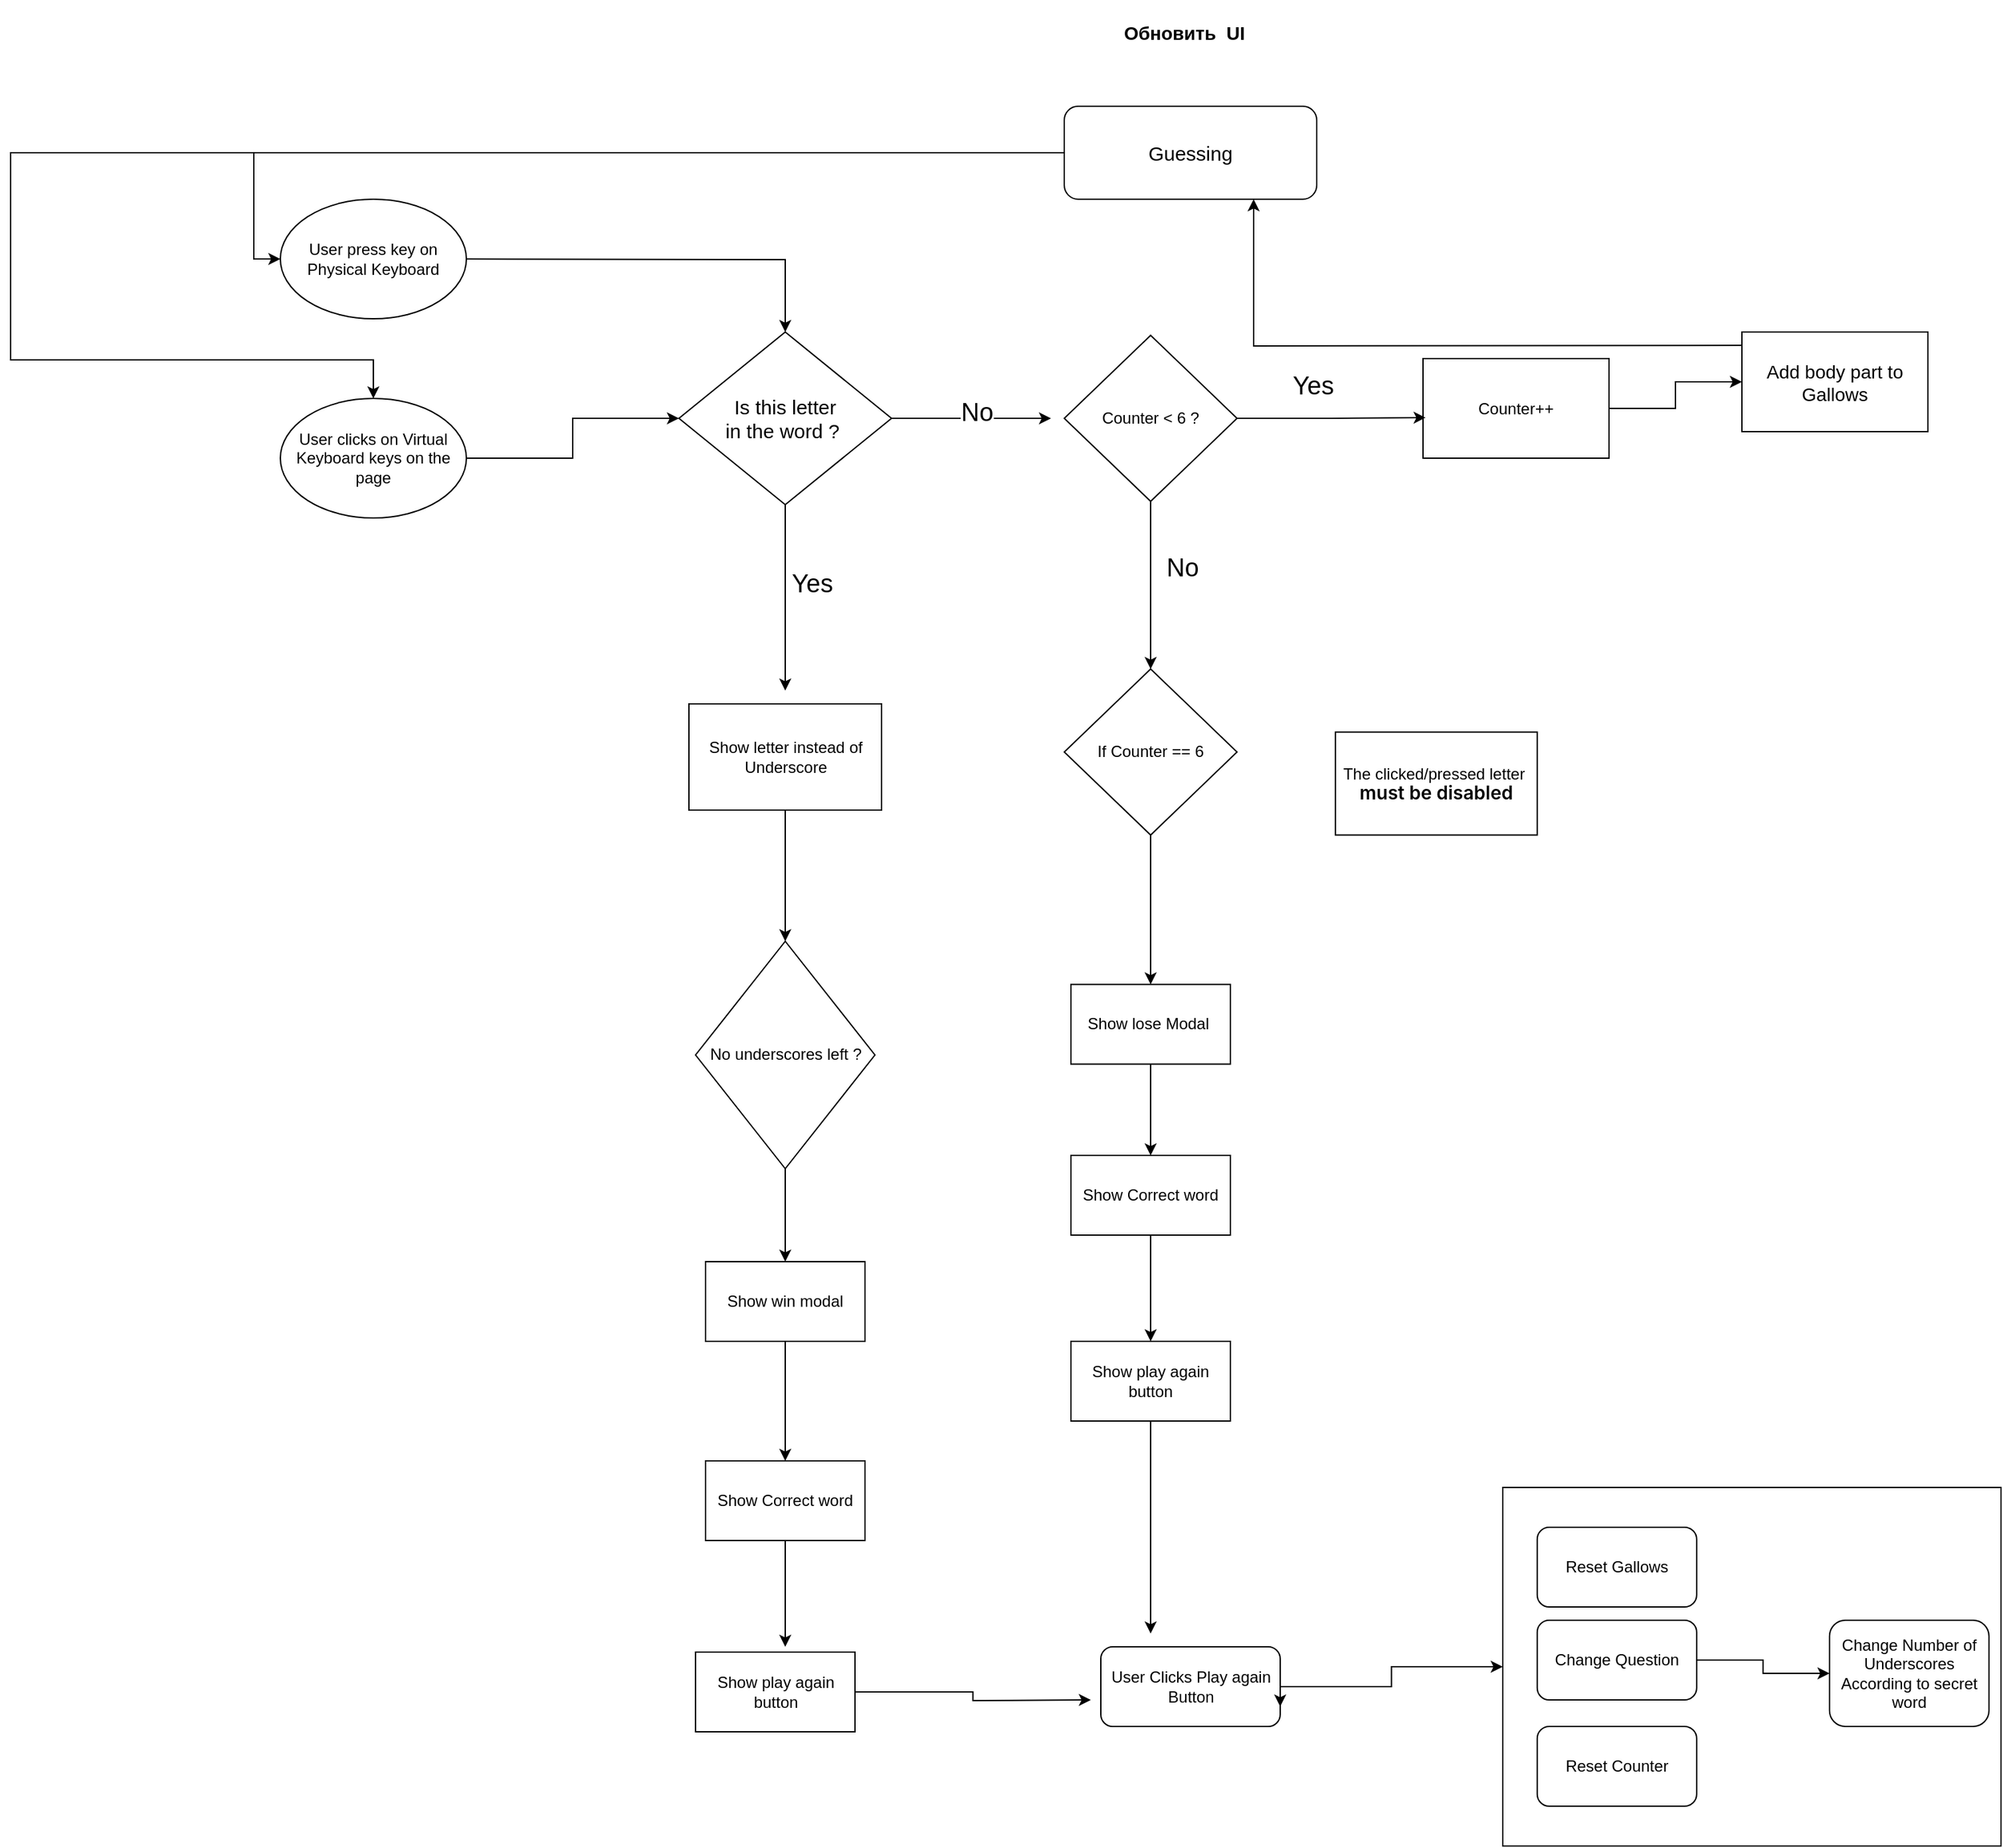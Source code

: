 <mxfile version="22.1.18" type="device">
  <diagram id="C5RBs43oDa-KdzZeNtuy" name="Page-1">
    <mxGraphModel dx="2514" dy="908" grid="1" gridSize="10" guides="1" tooltips="1" connect="1" arrows="1" fold="1" page="1" pageScale="1" pageWidth="827" pageHeight="1169" math="0" shadow="0">
      <root>
        <mxCell id="WIyWlLk6GJQsqaUBKTNV-0" />
        <mxCell id="WIyWlLk6GJQsqaUBKTNV-1" parent="WIyWlLk6GJQsqaUBKTNV-0" />
        <mxCell id="Jw7gK9yT97R9R9Le-K8j-90" value="" style="edgeStyle=orthogonalEdgeStyle;rounded=0;orthogonalLoop=1;jettySize=auto;html=1;" edge="1" parent="WIyWlLk6GJQsqaUBKTNV-1" source="Jw7gK9yT97R9R9Le-K8j-0" target="Jw7gK9yT97R9R9Le-K8j-5">
          <mxGeometry relative="1" as="geometry">
            <mxPoint x="667.5" y="1730.0" as="targetPoint" />
          </mxGeometry>
        </mxCell>
        <mxCell id="Jw7gK9yT97R9R9Le-K8j-0" value="User Clicks Play again Button" style="rounded=1;whiteSpace=wrap;html=1;" vertex="1" parent="WIyWlLk6GJQsqaUBKTNV-1">
          <mxGeometry x="467.5" y="1690" width="135" height="60" as="geometry" />
        </mxCell>
        <mxCell id="Jw7gK9yT97R9R9Le-K8j-5" value="" style="rounded=0;whiteSpace=wrap;html=1;" vertex="1" parent="WIyWlLk6GJQsqaUBKTNV-1">
          <mxGeometry x="770" y="1570" width="375" height="270" as="geometry" />
        </mxCell>
        <mxCell id="Jw7gK9yT97R9R9Le-K8j-8" value="Reset Gallows" style="rounded=1;whiteSpace=wrap;html=1;" vertex="1" parent="WIyWlLk6GJQsqaUBKTNV-1">
          <mxGeometry x="795.94" y="1600" width="120" height="60" as="geometry" />
        </mxCell>
        <mxCell id="Jw7gK9yT97R9R9Le-K8j-9" value="&lt;h1 style=&quot;border-color: var(--border-color); line-height: 50%;&quot;&gt;&lt;font style=&quot;border-color: var(--border-color); font-size: 14px;&quot;&gt;Обновить&amp;nbsp; UI&lt;br&gt;&lt;/font&gt;&lt;/h1&gt;" style="text;html=1;strokeColor=none;fillColor=none;spacing=5;spacingTop=-20;whiteSpace=wrap;overflow=hidden;rounded=0;" vertex="1" parent="WIyWlLk6GJQsqaUBKTNV-1">
          <mxGeometry x="480" y="460" width="100" height="30" as="geometry" />
        </mxCell>
        <mxCell id="Jw7gK9yT97R9R9Le-K8j-14" value="" style="edgeStyle=orthogonalEdgeStyle;rounded=0;orthogonalLoop=1;jettySize=auto;html=1;" edge="1" parent="WIyWlLk6GJQsqaUBKTNV-1" source="Jw7gK9yT97R9R9Le-K8j-10" target="Jw7gK9yT97R9R9Le-K8j-12">
          <mxGeometry relative="1" as="geometry" />
        </mxCell>
        <mxCell id="Jw7gK9yT97R9R9Le-K8j-10" value="Change Question" style="rounded=1;whiteSpace=wrap;html=1;" vertex="1" parent="WIyWlLk6GJQsqaUBKTNV-1">
          <mxGeometry x="795.94" y="1670" width="120" height="60" as="geometry" />
        </mxCell>
        <mxCell id="Jw7gK9yT97R9R9Le-K8j-11" value="Reset Counter" style="rounded=1;whiteSpace=wrap;html=1;" vertex="1" parent="WIyWlLk6GJQsqaUBKTNV-1">
          <mxGeometry x="795.94" y="1750" width="120" height="60" as="geometry" />
        </mxCell>
        <mxCell id="Jw7gK9yT97R9R9Le-K8j-12" value="Change Number of Underscores According to secret word" style="rounded=1;whiteSpace=wrap;html=1;" vertex="1" parent="WIyWlLk6GJQsqaUBKTNV-1">
          <mxGeometry x="1015.94" y="1670" width="120" height="80" as="geometry" />
        </mxCell>
        <mxCell id="Jw7gK9yT97R9R9Le-K8j-17" value="User press key on Physical Keyboard" style="ellipse;whiteSpace=wrap;html=1;" vertex="1" parent="WIyWlLk6GJQsqaUBKTNV-1">
          <mxGeometry x="-150" y="600" width="140" height="90" as="geometry" />
        </mxCell>
        <mxCell id="Jw7gK9yT97R9R9Le-K8j-20" value="" style="edgeStyle=orthogonalEdgeStyle;rounded=0;orthogonalLoop=1;jettySize=auto;html=1;" edge="1" parent="WIyWlLk6GJQsqaUBKTNV-1" source="Jw7gK9yT97R9R9Le-K8j-18" target="Jw7gK9yT97R9R9Le-K8j-19">
          <mxGeometry relative="1" as="geometry" />
        </mxCell>
        <mxCell id="Jw7gK9yT97R9R9Le-K8j-18" value="User clicks on Virtual Keyboard keys on the page" style="ellipse;whiteSpace=wrap;html=1;" vertex="1" parent="WIyWlLk6GJQsqaUBKTNV-1">
          <mxGeometry x="-150" y="750" width="140" height="90" as="geometry" />
        </mxCell>
        <mxCell id="Jw7gK9yT97R9R9Le-K8j-25" value="" style="edgeStyle=orthogonalEdgeStyle;rounded=0;orthogonalLoop=1;jettySize=auto;html=1;" edge="1" parent="WIyWlLk6GJQsqaUBKTNV-1" source="Jw7gK9yT97R9R9Le-K8j-19">
          <mxGeometry relative="1" as="geometry">
            <mxPoint x="430" y="765" as="targetPoint" />
          </mxGeometry>
        </mxCell>
        <mxCell id="Jw7gK9yT97R9R9Le-K8j-26" value="Yes" style="edgeLabel;html=1;align=center;verticalAlign=middle;resizable=0;points=[];arcSize=12;fontSize=19;" vertex="1" connectable="0" parent="Jw7gK9yT97R9R9Le-K8j-25">
          <mxGeometry x="-0.31" y="-1" relative="1" as="geometry">
            <mxPoint x="-102" y="124" as="offset" />
          </mxGeometry>
        </mxCell>
        <mxCell id="Jw7gK9yT97R9R9Le-K8j-30" value="" style="edgeStyle=orthogonalEdgeStyle;rounded=0;orthogonalLoop=1;jettySize=auto;html=1;" edge="1" parent="WIyWlLk6GJQsqaUBKTNV-1" source="Jw7gK9yT97R9R9Le-K8j-19">
          <mxGeometry relative="1" as="geometry">
            <mxPoint x="230" y="970" as="targetPoint" />
          </mxGeometry>
        </mxCell>
        <mxCell id="Jw7gK9yT97R9R9Le-K8j-19" value="&lt;font style=&quot;font-size: 15px;&quot;&gt;Is this letter &lt;br&gt;in the word ?&amp;nbsp;&lt;/font&gt;" style="rhombus;whiteSpace=wrap;html=1;" vertex="1" parent="WIyWlLk6GJQsqaUBKTNV-1">
          <mxGeometry x="150" y="700" width="160" height="130" as="geometry" />
        </mxCell>
        <mxCell id="Jw7gK9yT97R9R9Le-K8j-21" value="" style="edgeStyle=orthogonalEdgeStyle;rounded=0;orthogonalLoop=1;jettySize=auto;html=1;" edge="1" parent="WIyWlLk6GJQsqaUBKTNV-1" target="Jw7gK9yT97R9R9Le-K8j-19">
          <mxGeometry relative="1" as="geometry">
            <mxPoint x="-10.5" y="645" as="sourcePoint" />
            <mxPoint x="119.5" y="580" as="targetPoint" />
          </mxGeometry>
        </mxCell>
        <mxCell id="Jw7gK9yT97R9R9Le-K8j-31" value="No" style="edgeLabel;html=1;align=center;verticalAlign=middle;resizable=0;points=[];arcSize=12;fontSize=19;" vertex="1" connectable="0" parent="WIyWlLk6GJQsqaUBKTNV-1">
          <mxGeometry x="366.667" y="760" as="geometry">
            <mxPoint x="7" y="1" as="offset" />
          </mxGeometry>
        </mxCell>
        <mxCell id="Jw7gK9yT97R9R9Le-K8j-73" value="" style="edgeStyle=orthogonalEdgeStyle;rounded=0;orthogonalLoop=1;jettySize=auto;html=1;" edge="1" parent="WIyWlLk6GJQsqaUBKTNV-1" source="Jw7gK9yT97R9R9Le-K8j-33" target="Jw7gK9yT97R9R9Le-K8j-72">
          <mxGeometry relative="1" as="geometry" />
        </mxCell>
        <mxCell id="Jw7gK9yT97R9R9Le-K8j-33" value="Show letter instead of Underscore" style="whiteSpace=wrap;html=1;" vertex="1" parent="WIyWlLk6GJQsqaUBKTNV-1">
          <mxGeometry x="157.5" y="980" width="145" height="80" as="geometry" />
        </mxCell>
        <mxCell id="Jw7gK9yT97R9R9Le-K8j-40" value="&lt;p style=&quot;line-height: 120%;&quot;&gt;The clicked/pressed letter&amp;nbsp;&lt;br&gt;&lt;span style=&quot;box-sizing: border-box; font-weight: var(--base-text-weight-semibold, 600); font-family: -apple-system, BlinkMacSystemFont, &amp;quot;Segoe UI&amp;quot;, &amp;quot;Noto Sans&amp;quot;, Helvetica, Arial, sans-serif, &amp;quot;Apple Color Emoji&amp;quot;, &amp;quot;Segoe UI Emoji&amp;quot;; text-align: left; background-color: rgb(255, 255, 255);&quot;&gt;&lt;font style=&quot;font-size: 14px;&quot;&gt;must be disabled&lt;/font&gt;&lt;/span&gt;&lt;/p&gt;" style="whiteSpace=wrap;html=1;" vertex="1" parent="WIyWlLk6GJQsqaUBKTNV-1">
          <mxGeometry x="644.07" y="1001.25" width="151.87" height="77.5" as="geometry" />
        </mxCell>
        <mxCell id="Jw7gK9yT97R9R9Le-K8j-58" value="" style="edgeStyle=orthogonalEdgeStyle;rounded=0;orthogonalLoop=1;jettySize=auto;html=1;" edge="1" parent="WIyWlLk6GJQsqaUBKTNV-1" source="Jw7gK9yT97R9R9Le-K8j-46" target="Jw7gK9yT97R9R9Le-K8j-57">
          <mxGeometry relative="1" as="geometry" />
        </mxCell>
        <mxCell id="Jw7gK9yT97R9R9Le-K8j-46" value="Counter++" style="whiteSpace=wrap;html=1;" vertex="1" parent="WIyWlLk6GJQsqaUBKTNV-1">
          <mxGeometry x="710" y="720" width="140" height="75" as="geometry" />
        </mxCell>
        <mxCell id="Jw7gK9yT97R9R9Le-K8j-51" value="" style="edgeStyle=orthogonalEdgeStyle;rounded=0;orthogonalLoop=1;jettySize=auto;html=1;entryX=0.014;entryY=0.593;entryDx=0;entryDy=0;entryPerimeter=0;" edge="1" parent="WIyWlLk6GJQsqaUBKTNV-1" source="Jw7gK9yT97R9R9Le-K8j-48" target="Jw7gK9yT97R9R9Le-K8j-46">
          <mxGeometry relative="1" as="geometry">
            <mxPoint x="870" y="765" as="targetPoint" />
          </mxGeometry>
        </mxCell>
        <mxCell id="Jw7gK9yT97R9R9Le-K8j-60" value="" style="edgeStyle=orthogonalEdgeStyle;rounded=0;orthogonalLoop=1;jettySize=auto;html=1;" edge="1" parent="WIyWlLk6GJQsqaUBKTNV-1" source="Jw7gK9yT97R9R9Le-K8j-48" target="Jw7gK9yT97R9R9Le-K8j-59">
          <mxGeometry relative="1" as="geometry" />
        </mxCell>
        <mxCell id="Jw7gK9yT97R9R9Le-K8j-48" value="Counter &amp;lt; 6 ?" style="rhombus;whiteSpace=wrap;html=1;" vertex="1" parent="WIyWlLk6GJQsqaUBKTNV-1">
          <mxGeometry x="440" y="702.5" width="130" height="125" as="geometry" />
        </mxCell>
        <mxCell id="Jw7gK9yT97R9R9Le-K8j-52" value="&lt;span style=&quot;color: rgb(0, 0, 0); font-family: Helvetica; font-size: 19px; font-style: normal; font-variant-ligatures: normal; font-variant-caps: normal; font-weight: 400; letter-spacing: normal; orphans: 2; text-align: center; text-indent: 0px; text-transform: none; widows: 2; word-spacing: 0px; -webkit-text-stroke-width: 0px; background-color: rgb(255, 255, 255); text-decoration-thickness: initial; text-decoration-style: initial; text-decoration-color: initial; float: none; display: inline !important;&quot;&gt;Yes&lt;/span&gt;" style="text;whiteSpace=wrap;html=1;" vertex="1" parent="WIyWlLk6GJQsqaUBKTNV-1">
          <mxGeometry x="610" y="722.5" width="30" height="30" as="geometry" />
        </mxCell>
        <mxCell id="Jw7gK9yT97R9R9Le-K8j-56" value="" style="edgeStyle=orthogonalEdgeStyle;rounded=0;orthogonalLoop=1;jettySize=auto;html=1;entryX=0;entryY=0.5;entryDx=0;entryDy=0;" edge="1" parent="WIyWlLk6GJQsqaUBKTNV-1" source="Jw7gK9yT97R9R9Le-K8j-53" target="Jw7gK9yT97R9R9Le-K8j-17">
          <mxGeometry relative="1" as="geometry">
            <mxPoint x="-420" y="600" as="targetPoint" />
          </mxGeometry>
        </mxCell>
        <mxCell id="Jw7gK9yT97R9R9Le-K8j-53" value="&lt;font style=&quot;font-size: 15px;&quot;&gt;Guessing&lt;/font&gt;" style="rounded=1;whiteSpace=wrap;html=1;" vertex="1" parent="WIyWlLk6GJQsqaUBKTNV-1">
          <mxGeometry x="440" y="530" width="190" height="70" as="geometry" />
        </mxCell>
        <mxCell id="Jw7gK9yT97R9R9Le-K8j-54" value="" style="edgeStyle=orthogonalEdgeStyle;rounded=0;orthogonalLoop=1;jettySize=auto;html=1;entryX=0.5;entryY=0;entryDx=0;entryDy=0;" edge="1" parent="WIyWlLk6GJQsqaUBKTNV-1" source="Jw7gK9yT97R9R9Le-K8j-53" target="Jw7gK9yT97R9R9Le-K8j-18">
          <mxGeometry relative="1" as="geometry">
            <mxPoint x="-353" y="720" as="sourcePoint" />
            <mxPoint x="-80" y="690" as="targetPoint" />
            <Array as="points">
              <mxPoint x="-353" y="721" />
              <mxPoint x="-80" y="721" />
            </Array>
          </mxGeometry>
        </mxCell>
        <mxCell id="Jw7gK9yT97R9R9Le-K8j-79" value="" style="edgeStyle=orthogonalEdgeStyle;rounded=0;orthogonalLoop=1;jettySize=auto;html=1;entryX=0.75;entryY=1;entryDx=0;entryDy=0;" edge="1" parent="WIyWlLk6GJQsqaUBKTNV-1" target="Jw7gK9yT97R9R9Le-K8j-53">
          <mxGeometry relative="1" as="geometry">
            <mxPoint x="970" y="710" as="sourcePoint" />
            <mxPoint x="610" y="532.47" as="targetPoint" />
          </mxGeometry>
        </mxCell>
        <mxCell id="Jw7gK9yT97R9R9Le-K8j-57" value="&lt;font style=&quot;font-size: 14px;&quot;&gt;Add body part to Gallows&lt;/font&gt;" style="whiteSpace=wrap;html=1;" vertex="1" parent="WIyWlLk6GJQsqaUBKTNV-1">
          <mxGeometry x="950" y="700" width="140" height="75" as="geometry" />
        </mxCell>
        <mxCell id="Jw7gK9yT97R9R9Le-K8j-63" value="" style="edgeStyle=orthogonalEdgeStyle;rounded=0;orthogonalLoop=1;jettySize=auto;html=1;" edge="1" parent="WIyWlLk6GJQsqaUBKTNV-1" source="Jw7gK9yT97R9R9Le-K8j-59" target="Jw7gK9yT97R9R9Le-K8j-62">
          <mxGeometry relative="1" as="geometry" />
        </mxCell>
        <mxCell id="Jw7gK9yT97R9R9Le-K8j-59" value="If Counter == 6" style="rhombus;whiteSpace=wrap;html=1;" vertex="1" parent="WIyWlLk6GJQsqaUBKTNV-1">
          <mxGeometry x="440" y="953.75" width="130" height="125" as="geometry" />
        </mxCell>
        <mxCell id="Jw7gK9yT97R9R9Le-K8j-65" value="" style="edgeStyle=orthogonalEdgeStyle;rounded=0;orthogonalLoop=1;jettySize=auto;html=1;" edge="1" parent="WIyWlLk6GJQsqaUBKTNV-1" source="Jw7gK9yT97R9R9Le-K8j-62" target="Jw7gK9yT97R9R9Le-K8j-64">
          <mxGeometry relative="1" as="geometry" />
        </mxCell>
        <mxCell id="Jw7gK9yT97R9R9Le-K8j-62" value="Show lose Modal&amp;nbsp;" style="whiteSpace=wrap;html=1;" vertex="1" parent="WIyWlLk6GJQsqaUBKTNV-1">
          <mxGeometry x="445" y="1191.25" width="120" height="60" as="geometry" />
        </mxCell>
        <mxCell id="Jw7gK9yT97R9R9Le-K8j-67" value="" style="edgeStyle=orthogonalEdgeStyle;rounded=0;orthogonalLoop=1;jettySize=auto;html=1;" edge="1" parent="WIyWlLk6GJQsqaUBKTNV-1" source="Jw7gK9yT97R9R9Le-K8j-64" target="Jw7gK9yT97R9R9Le-K8j-66">
          <mxGeometry relative="1" as="geometry" />
        </mxCell>
        <mxCell id="Jw7gK9yT97R9R9Le-K8j-64" value="Show Correct word" style="whiteSpace=wrap;html=1;" vertex="1" parent="WIyWlLk6GJQsqaUBKTNV-1">
          <mxGeometry x="445" y="1320" width="120" height="60" as="geometry" />
        </mxCell>
        <mxCell id="Jw7gK9yT97R9R9Le-K8j-94" value="" style="edgeStyle=orthogonalEdgeStyle;rounded=0;orthogonalLoop=1;jettySize=auto;html=1;" edge="1" parent="WIyWlLk6GJQsqaUBKTNV-1" source="Jw7gK9yT97R9R9Le-K8j-66">
          <mxGeometry relative="1" as="geometry">
            <mxPoint x="505" y="1680" as="targetPoint" />
          </mxGeometry>
        </mxCell>
        <mxCell id="Jw7gK9yT97R9R9Le-K8j-66" value="Show play again button" style="whiteSpace=wrap;html=1;" vertex="1" parent="WIyWlLk6GJQsqaUBKTNV-1">
          <mxGeometry x="445" y="1460" width="120" height="60" as="geometry" />
        </mxCell>
        <mxCell id="Jw7gK9yT97R9R9Le-K8j-71" value="&lt;span style=&quot;color: rgb(0, 0, 0); font-family: Helvetica; font-size: 19px; font-style: normal; font-variant-ligatures: normal; font-variant-caps: normal; font-weight: 400; letter-spacing: normal; orphans: 2; text-align: center; text-indent: 0px; text-transform: none; widows: 2; word-spacing: 0px; -webkit-text-stroke-width: 0px; background-color: rgb(255, 255, 255); text-decoration-thickness: initial; text-decoration-style: initial; text-decoration-color: initial; float: none; display: inline !important;&quot;&gt;No&lt;/span&gt;" style="text;whiteSpace=wrap;html=1;" vertex="1" parent="WIyWlLk6GJQsqaUBKTNV-1">
          <mxGeometry x="515" y="860" width="30" height="30" as="geometry" />
        </mxCell>
        <mxCell id="Jw7gK9yT97R9R9Le-K8j-82" value="" style="edgeStyle=orthogonalEdgeStyle;rounded=0;orthogonalLoop=1;jettySize=auto;html=1;" edge="1" parent="WIyWlLk6GJQsqaUBKTNV-1" source="Jw7gK9yT97R9R9Le-K8j-72" target="Jw7gK9yT97R9R9Le-K8j-81">
          <mxGeometry relative="1" as="geometry" />
        </mxCell>
        <mxCell id="Jw7gK9yT97R9R9Le-K8j-72" value="No underscores left ?" style="rhombus;whiteSpace=wrap;html=1;" vertex="1" parent="WIyWlLk6GJQsqaUBKTNV-1">
          <mxGeometry x="162.5" y="1158.75" width="135" height="171.25" as="geometry" />
        </mxCell>
        <mxCell id="Jw7gK9yT97R9R9Le-K8j-84" value="" style="edgeStyle=orthogonalEdgeStyle;rounded=0;orthogonalLoop=1;jettySize=auto;html=1;" edge="1" parent="WIyWlLk6GJQsqaUBKTNV-1" source="Jw7gK9yT97R9R9Le-K8j-81" target="Jw7gK9yT97R9R9Le-K8j-83">
          <mxGeometry relative="1" as="geometry" />
        </mxCell>
        <mxCell id="Jw7gK9yT97R9R9Le-K8j-81" value="Show win modal" style="whiteSpace=wrap;html=1;" vertex="1" parent="WIyWlLk6GJQsqaUBKTNV-1">
          <mxGeometry x="170" y="1400" width="120" height="60" as="geometry" />
        </mxCell>
        <mxCell id="Jw7gK9yT97R9R9Le-K8j-87" value="" style="edgeStyle=orthogonalEdgeStyle;rounded=0;orthogonalLoop=1;jettySize=auto;html=1;" edge="1" parent="WIyWlLk6GJQsqaUBKTNV-1" source="Jw7gK9yT97R9R9Le-K8j-83">
          <mxGeometry relative="1" as="geometry">
            <mxPoint x="230" y="1690.0" as="targetPoint" />
          </mxGeometry>
        </mxCell>
        <mxCell id="Jw7gK9yT97R9R9Le-K8j-83" value="Show Correct word" style="whiteSpace=wrap;html=1;" vertex="1" parent="WIyWlLk6GJQsqaUBKTNV-1">
          <mxGeometry x="170" y="1550" width="120" height="60" as="geometry" />
        </mxCell>
        <mxCell id="Jw7gK9yT97R9R9Le-K8j-92" value="" style="edgeStyle=orthogonalEdgeStyle;rounded=0;orthogonalLoop=1;jettySize=auto;html=1;" edge="1" parent="WIyWlLk6GJQsqaUBKTNV-1" source="Jw7gK9yT97R9R9Le-K8j-85">
          <mxGeometry relative="1" as="geometry">
            <mxPoint x="460" y="1730" as="targetPoint" />
          </mxGeometry>
        </mxCell>
        <mxCell id="Jw7gK9yT97R9R9Le-K8j-85" value="Show play again button" style="whiteSpace=wrap;html=1;" vertex="1" parent="WIyWlLk6GJQsqaUBKTNV-1">
          <mxGeometry x="162.5" y="1694" width="120" height="60" as="geometry" />
        </mxCell>
        <mxCell id="Jw7gK9yT97R9R9Le-K8j-88" style="edgeStyle=orthogonalEdgeStyle;rounded=0;orthogonalLoop=1;jettySize=auto;html=1;exitX=1;exitY=0.5;exitDx=0;exitDy=0;entryX=1;entryY=0.75;entryDx=0;entryDy=0;" edge="1" parent="WIyWlLk6GJQsqaUBKTNV-1" source="Jw7gK9yT97R9R9Le-K8j-0" target="Jw7gK9yT97R9R9Le-K8j-0">
          <mxGeometry relative="1" as="geometry" />
        </mxCell>
      </root>
    </mxGraphModel>
  </diagram>
</mxfile>
